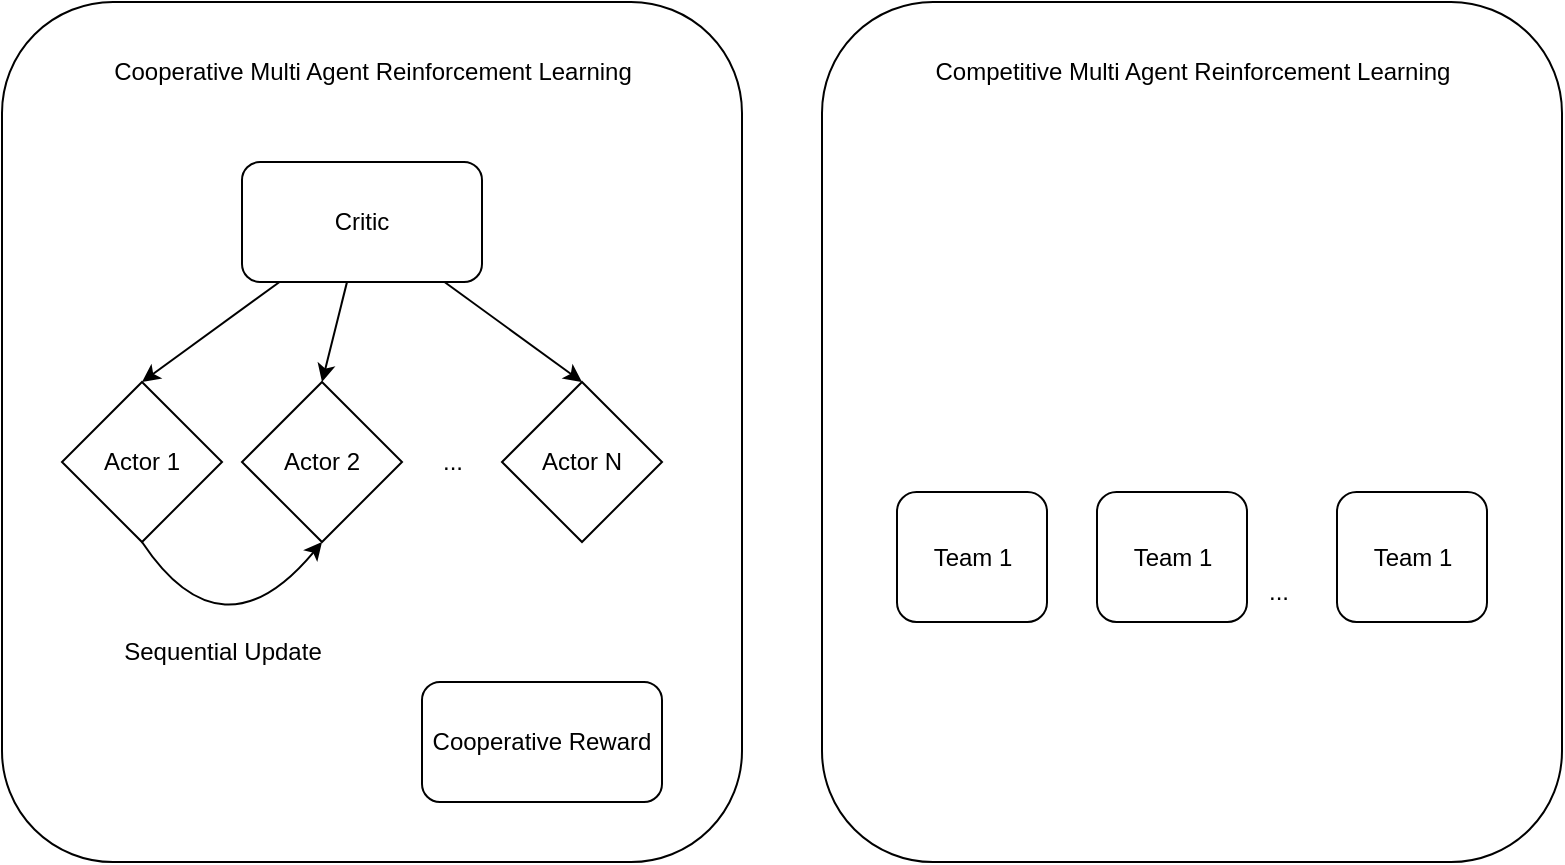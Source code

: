 <mxfile>
    <diagram id="F8YnTlh7UjaQyBy8knRk" name="Page-1">
        <mxGraphModel dx="936" dy="594" grid="1" gridSize="10" guides="1" tooltips="1" connect="1" arrows="1" fold="1" page="1" pageScale="1" pageWidth="1200" pageHeight="1600" math="1" shadow="0">
            <root>
                <mxCell id="0"/>
                <mxCell id="1" parent="0"/>
                <mxCell id="20" value="" style="rounded=1;whiteSpace=wrap;html=1;" vertex="1" parent="1">
                    <mxGeometry x="20" y="70" width="370" height="430" as="geometry"/>
                </mxCell>
                <mxCell id="11" style="edgeStyle=none;html=1;entryX=0.5;entryY=0;entryDx=0;entryDy=0;" edge="1" parent="1" source="2" target="7">
                    <mxGeometry relative="1" as="geometry"/>
                </mxCell>
                <mxCell id="12" style="edgeStyle=none;html=1;entryX=0.5;entryY=0;entryDx=0;entryDy=0;" edge="1" parent="1" source="2" target="8">
                    <mxGeometry relative="1" as="geometry"/>
                </mxCell>
                <mxCell id="13" style="edgeStyle=none;html=1;entryX=0.5;entryY=0;entryDx=0;entryDy=0;" edge="1" parent="1" source="2" target="9">
                    <mxGeometry relative="1" as="geometry"/>
                </mxCell>
                <mxCell id="2" value="Critic" style="rounded=1;whiteSpace=wrap;html=1;" vertex="1" parent="1">
                    <mxGeometry x="140" y="150" width="120" height="60" as="geometry"/>
                </mxCell>
                <mxCell id="7" value="Actor 1" style="rhombus;whiteSpace=wrap;html=1;" vertex="1" parent="1">
                    <mxGeometry x="50" y="260" width="80" height="80" as="geometry"/>
                </mxCell>
                <mxCell id="8" value="Actor 2" style="rhombus;whiteSpace=wrap;html=1;" vertex="1" parent="1">
                    <mxGeometry x="140" y="260" width="80" height="80" as="geometry"/>
                </mxCell>
                <mxCell id="9" value="Actor N" style="rhombus;whiteSpace=wrap;html=1;" vertex="1" parent="1">
                    <mxGeometry x="270" y="260" width="80" height="80" as="geometry"/>
                </mxCell>
                <mxCell id="10" value="..." style="text;html=1;align=center;verticalAlign=middle;resizable=0;points=[];autosize=1;strokeColor=none;fillColor=none;" vertex="1" parent="1">
                    <mxGeometry x="230" y="285" width="30" height="30" as="geometry"/>
                </mxCell>
                <mxCell id="15" value="" style="endArrow=classic;html=1;rounded=0;curved=1;exitX=0.5;exitY=1;exitDx=0;exitDy=0;entryX=0.5;entryY=1;entryDx=0;entryDy=0;" edge="1" parent="1" source="7" target="8">
                    <mxGeometry width="50" height="50" relative="1" as="geometry">
                        <mxPoint x="80" y="400" as="sourcePoint"/>
                        <mxPoint x="130" y="350" as="targetPoint"/>
                        <Array as="points">
                            <mxPoint x="130" y="400"/>
                        </Array>
                    </mxGeometry>
                </mxCell>
                <mxCell id="18" value="Sequential Update" style="text;html=1;align=center;verticalAlign=middle;resizable=0;points=[];autosize=1;strokeColor=none;fillColor=none;" vertex="1" parent="1">
                    <mxGeometry x="70" y="380" width="120" height="30" as="geometry"/>
                </mxCell>
                <mxCell id="21" value="" style="rounded=1;whiteSpace=wrap;html=1;" vertex="1" parent="1">
                    <mxGeometry x="430" y="70" width="370" height="430" as="geometry"/>
                </mxCell>
                <mxCell id="22" value="Cooperative Multi Agent Reinforcement Learning" style="text;html=1;align=center;verticalAlign=middle;resizable=0;points=[];autosize=1;strokeColor=none;fillColor=none;" vertex="1" parent="1">
                    <mxGeometry x="65" y="90" width="280" height="30" as="geometry"/>
                </mxCell>
                <mxCell id="23" value="Competitive Multi Agent Reinforcement Learning" style="text;html=1;align=center;verticalAlign=middle;resizable=0;points=[];autosize=1;strokeColor=none;fillColor=none;" vertex="1" parent="1">
                    <mxGeometry x="475" y="90" width="280" height="30" as="geometry"/>
                </mxCell>
                <mxCell id="34" value="Cooperative Reward" style="rounded=1;whiteSpace=wrap;html=1;" vertex="1" parent="1">
                    <mxGeometry x="230" y="410" width="120" height="60" as="geometry"/>
                </mxCell>
                <mxCell id="35" value="Team 1" style="rounded=1;whiteSpace=wrap;html=1;" vertex="1" parent="1">
                    <mxGeometry x="467.5" y="315" width="75" height="65" as="geometry"/>
                </mxCell>
                <mxCell id="36" value="Team 1" style="rounded=1;whiteSpace=wrap;html=1;" vertex="1" parent="1">
                    <mxGeometry x="567.5" y="315" width="75" height="65" as="geometry"/>
                </mxCell>
                <mxCell id="37" value="Team 1" style="rounded=1;whiteSpace=wrap;html=1;" vertex="1" parent="1">
                    <mxGeometry x="687.5" y="315" width="75" height="65" as="geometry"/>
                </mxCell>
                <mxCell id="38" value="..." style="text;html=1;align=center;verticalAlign=middle;resizable=0;points=[];autosize=1;strokeColor=none;fillColor=none;" vertex="1" parent="1">
                    <mxGeometry x="642.5" y="350" width="30" height="30" as="geometry"/>
                </mxCell>
            </root>
        </mxGraphModel>
    </diagram>
</mxfile>